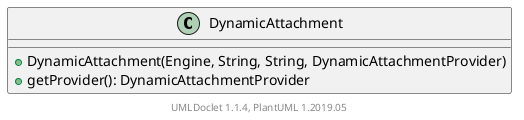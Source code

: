@startuml

    class DynamicAttachment [[DynamicAttachment.html]] {
        +DynamicAttachment(Engine, String, String, DynamicAttachmentProvider)
        +getProvider(): DynamicAttachmentProvider
    }


    center footer UMLDoclet 1.1.4, PlantUML 1.2019.05
@enduml
